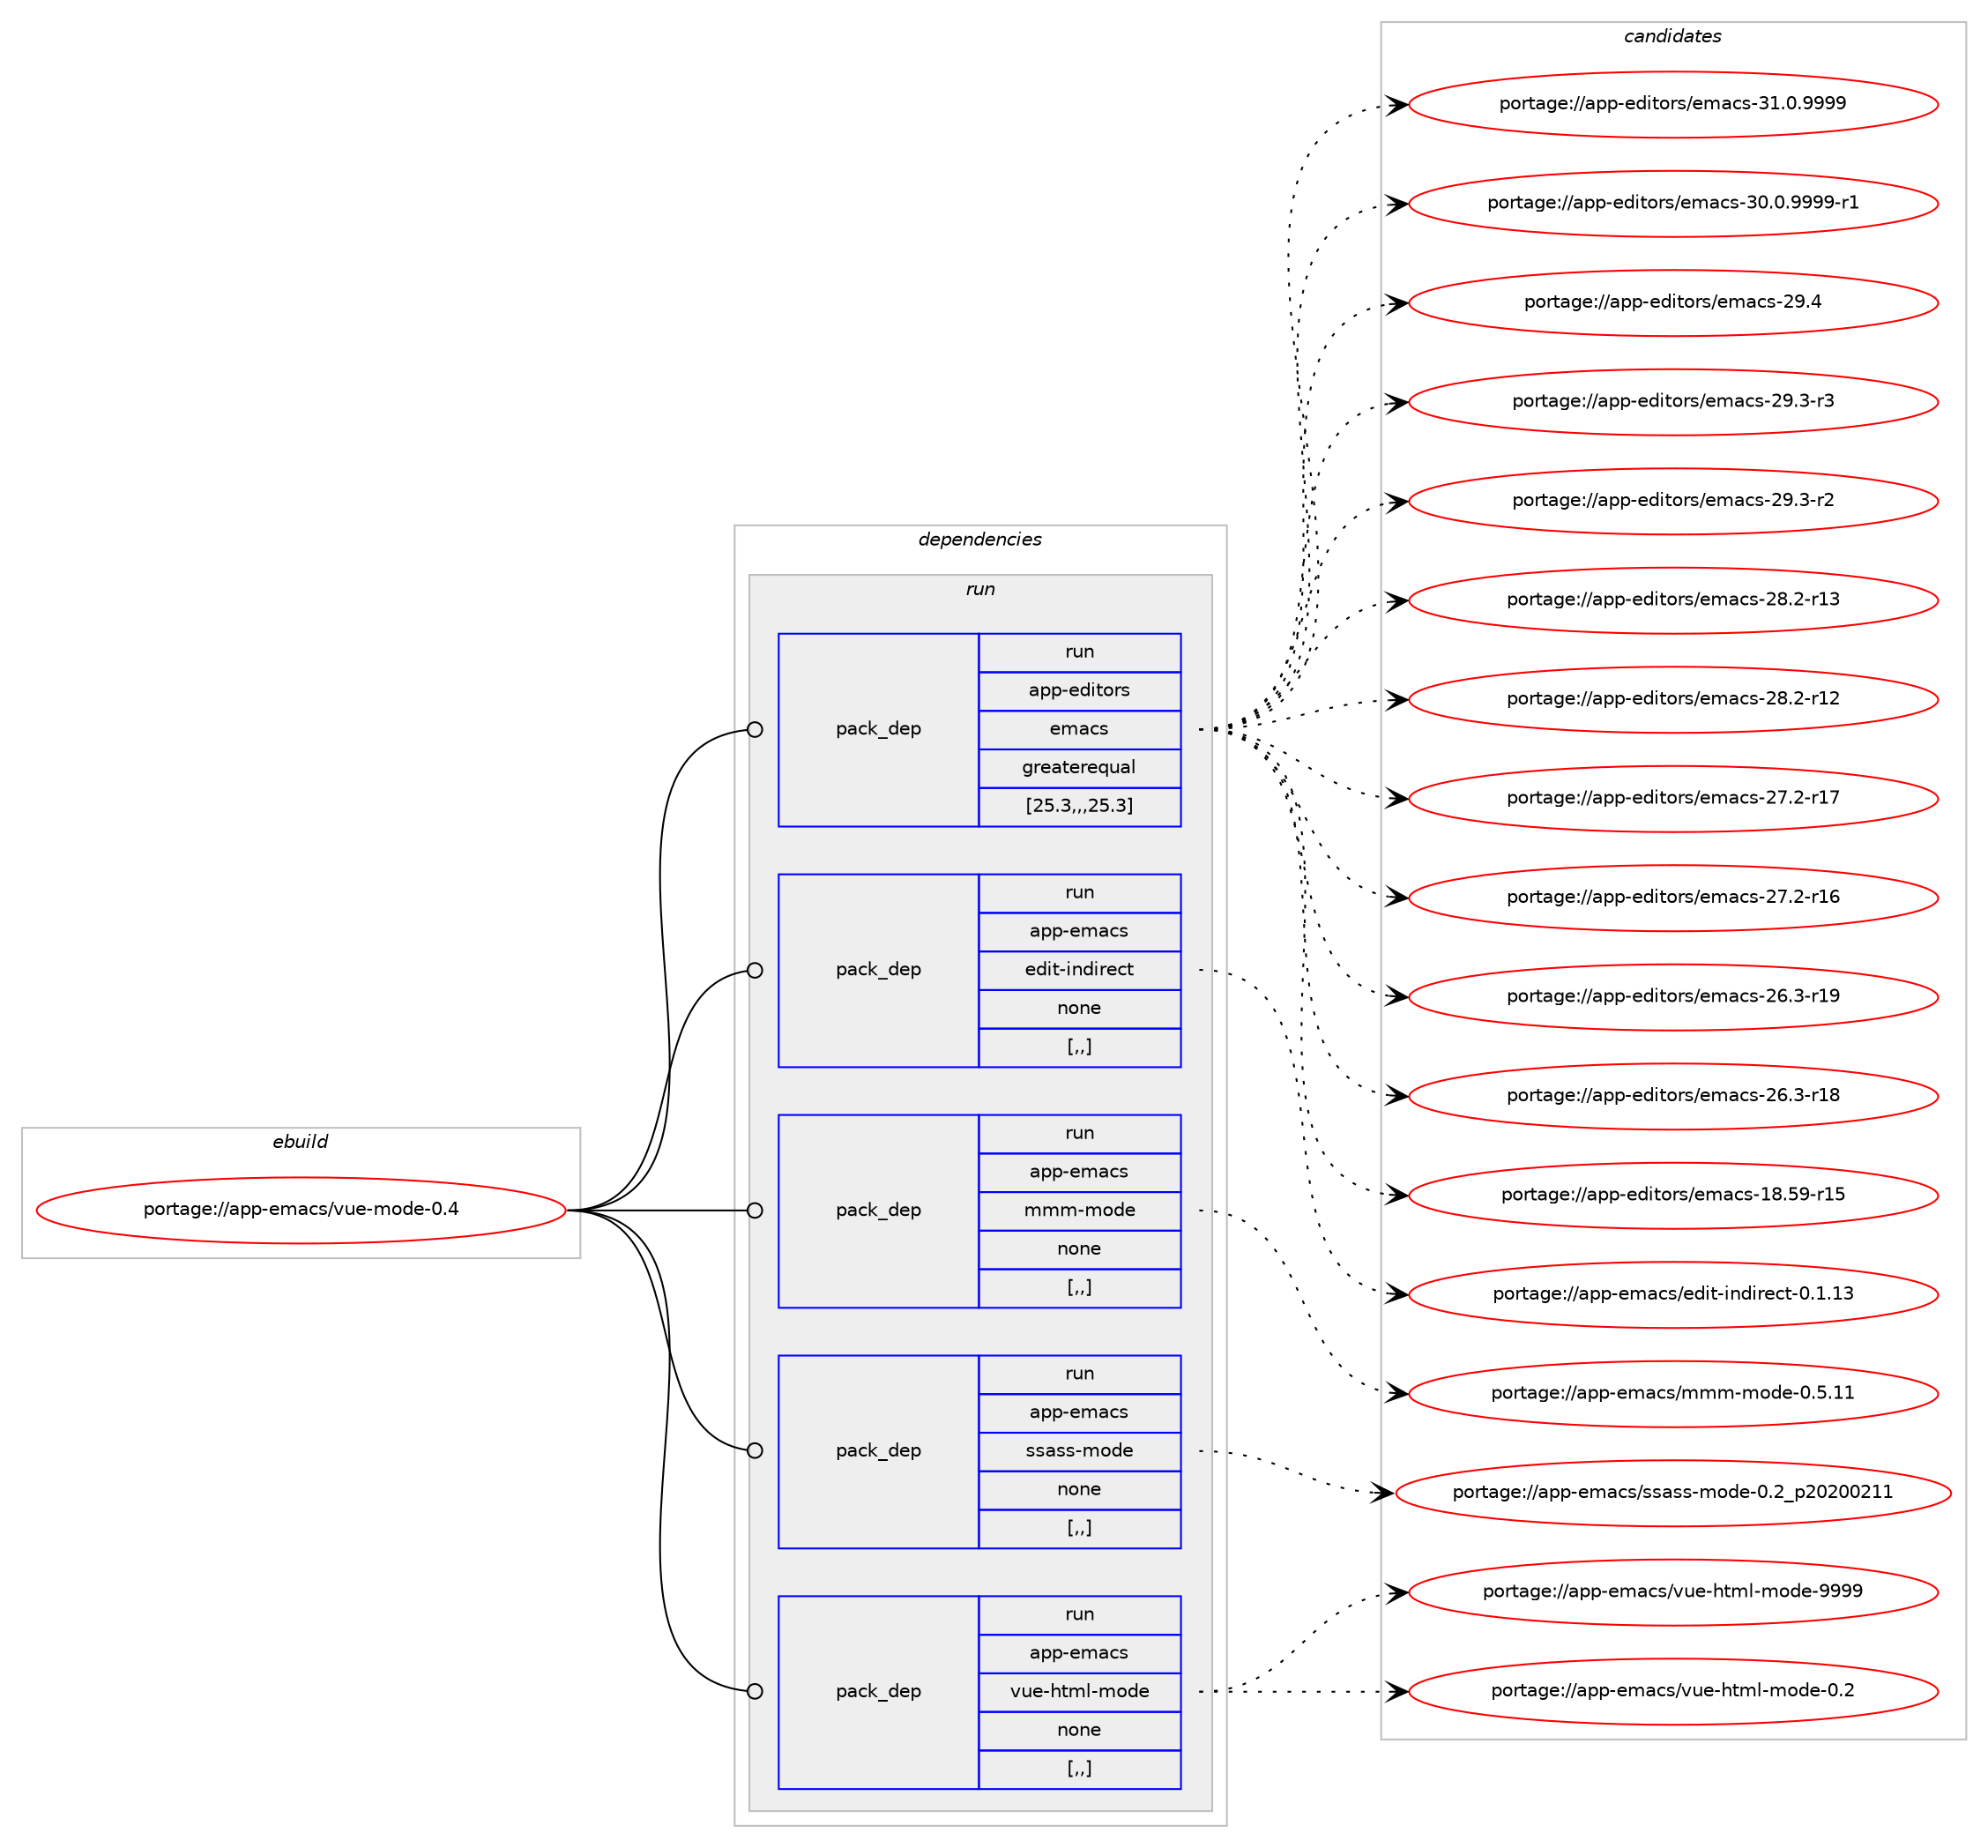 digraph prolog {

# *************
# Graph options
# *************

newrank=true;
concentrate=true;
compound=true;
graph [rankdir=LR,fontname=Helvetica,fontsize=10,ranksep=1.5];#, ranksep=2.5, nodesep=0.2];
edge  [arrowhead=vee];
node  [fontname=Helvetica,fontsize=10];

# **********
# The ebuild
# **********

subgraph cluster_leftcol {
color=gray;
label=<<i>ebuild</i>>;
id [label="portage://app-emacs/vue-mode-0.4", color=red, width=4, href="../app-emacs/vue-mode-0.4.svg"];
}

# ****************
# The dependencies
# ****************

subgraph cluster_midcol {
color=gray;
label=<<i>dependencies</i>>;
subgraph cluster_compile {
fillcolor="#eeeeee";
style=filled;
label=<<i>compile</i>>;
}
subgraph cluster_compileandrun {
fillcolor="#eeeeee";
style=filled;
label=<<i>compile and run</i>>;
}
subgraph cluster_run {
fillcolor="#eeeeee";
style=filled;
label=<<i>run</i>>;
subgraph pack17096 {
dependency23458 [label=<<TABLE BORDER="0" CELLBORDER="1" CELLSPACING="0" CELLPADDING="4" WIDTH="220"><TR><TD ROWSPAN="6" CELLPADDING="30">pack_dep</TD></TR><TR><TD WIDTH="110">run</TD></TR><TR><TD>app-editors</TD></TR><TR><TD>emacs</TD></TR><TR><TD>greaterequal</TD></TR><TR><TD>[25.3,,,25.3]</TD></TR></TABLE>>, shape=none, color=blue];
}
id:e -> dependency23458:w [weight=20,style="solid",arrowhead="odot"];
subgraph pack17097 {
dependency23459 [label=<<TABLE BORDER="0" CELLBORDER="1" CELLSPACING="0" CELLPADDING="4" WIDTH="220"><TR><TD ROWSPAN="6" CELLPADDING="30">pack_dep</TD></TR><TR><TD WIDTH="110">run</TD></TR><TR><TD>app-emacs</TD></TR><TR><TD>edit-indirect</TD></TR><TR><TD>none</TD></TR><TR><TD>[,,]</TD></TR></TABLE>>, shape=none, color=blue];
}
id:e -> dependency23459:w [weight=20,style="solid",arrowhead="odot"];
subgraph pack17098 {
dependency23460 [label=<<TABLE BORDER="0" CELLBORDER="1" CELLSPACING="0" CELLPADDING="4" WIDTH="220"><TR><TD ROWSPAN="6" CELLPADDING="30">pack_dep</TD></TR><TR><TD WIDTH="110">run</TD></TR><TR><TD>app-emacs</TD></TR><TR><TD>mmm-mode</TD></TR><TR><TD>none</TD></TR><TR><TD>[,,]</TD></TR></TABLE>>, shape=none, color=blue];
}
id:e -> dependency23460:w [weight=20,style="solid",arrowhead="odot"];
subgraph pack17099 {
dependency23461 [label=<<TABLE BORDER="0" CELLBORDER="1" CELLSPACING="0" CELLPADDING="4" WIDTH="220"><TR><TD ROWSPAN="6" CELLPADDING="30">pack_dep</TD></TR><TR><TD WIDTH="110">run</TD></TR><TR><TD>app-emacs</TD></TR><TR><TD>ssass-mode</TD></TR><TR><TD>none</TD></TR><TR><TD>[,,]</TD></TR></TABLE>>, shape=none, color=blue];
}
id:e -> dependency23461:w [weight=20,style="solid",arrowhead="odot"];
subgraph pack17100 {
dependency23462 [label=<<TABLE BORDER="0" CELLBORDER="1" CELLSPACING="0" CELLPADDING="4" WIDTH="220"><TR><TD ROWSPAN="6" CELLPADDING="30">pack_dep</TD></TR><TR><TD WIDTH="110">run</TD></TR><TR><TD>app-emacs</TD></TR><TR><TD>vue-html-mode</TD></TR><TR><TD>none</TD></TR><TR><TD>[,,]</TD></TR></TABLE>>, shape=none, color=blue];
}
id:e -> dependency23462:w [weight=20,style="solid",arrowhead="odot"];
}
}

# **************
# The candidates
# **************

subgraph cluster_choices {
rank=same;
color=gray;
label=<<i>candidates</i>>;

subgraph choice17096 {
color=black;
nodesep=1;
choice971121124510110010511611111411547101109979911545514946484657575757 [label="portage://app-editors/emacs-31.0.9999", color=red, width=4,href="../app-editors/emacs-31.0.9999.svg"];
choice9711211245101100105116111114115471011099799115455148464846575757574511449 [label="portage://app-editors/emacs-30.0.9999-r1", color=red, width=4,href="../app-editors/emacs-30.0.9999-r1.svg"];
choice97112112451011001051161111141154710110997991154550574652 [label="portage://app-editors/emacs-29.4", color=red, width=4,href="../app-editors/emacs-29.4.svg"];
choice971121124510110010511611111411547101109979911545505746514511451 [label="portage://app-editors/emacs-29.3-r3", color=red, width=4,href="../app-editors/emacs-29.3-r3.svg"];
choice971121124510110010511611111411547101109979911545505746514511450 [label="portage://app-editors/emacs-29.3-r2", color=red, width=4,href="../app-editors/emacs-29.3-r2.svg"];
choice97112112451011001051161111141154710110997991154550564650451144951 [label="portage://app-editors/emacs-28.2-r13", color=red, width=4,href="../app-editors/emacs-28.2-r13.svg"];
choice97112112451011001051161111141154710110997991154550564650451144950 [label="portage://app-editors/emacs-28.2-r12", color=red, width=4,href="../app-editors/emacs-28.2-r12.svg"];
choice97112112451011001051161111141154710110997991154550554650451144955 [label="portage://app-editors/emacs-27.2-r17", color=red, width=4,href="../app-editors/emacs-27.2-r17.svg"];
choice97112112451011001051161111141154710110997991154550554650451144954 [label="portage://app-editors/emacs-27.2-r16", color=red, width=4,href="../app-editors/emacs-27.2-r16.svg"];
choice97112112451011001051161111141154710110997991154550544651451144957 [label="portage://app-editors/emacs-26.3-r19", color=red, width=4,href="../app-editors/emacs-26.3-r19.svg"];
choice97112112451011001051161111141154710110997991154550544651451144956 [label="portage://app-editors/emacs-26.3-r18", color=red, width=4,href="../app-editors/emacs-26.3-r18.svg"];
choice9711211245101100105116111114115471011099799115454956465357451144953 [label="portage://app-editors/emacs-18.59-r15", color=red, width=4,href="../app-editors/emacs-18.59-r15.svg"];
dependency23458:e -> choice971121124510110010511611111411547101109979911545514946484657575757:w [style=dotted,weight="100"];
dependency23458:e -> choice9711211245101100105116111114115471011099799115455148464846575757574511449:w [style=dotted,weight="100"];
dependency23458:e -> choice97112112451011001051161111141154710110997991154550574652:w [style=dotted,weight="100"];
dependency23458:e -> choice971121124510110010511611111411547101109979911545505746514511451:w [style=dotted,weight="100"];
dependency23458:e -> choice971121124510110010511611111411547101109979911545505746514511450:w [style=dotted,weight="100"];
dependency23458:e -> choice97112112451011001051161111141154710110997991154550564650451144951:w [style=dotted,weight="100"];
dependency23458:e -> choice97112112451011001051161111141154710110997991154550564650451144950:w [style=dotted,weight="100"];
dependency23458:e -> choice97112112451011001051161111141154710110997991154550554650451144955:w [style=dotted,weight="100"];
dependency23458:e -> choice97112112451011001051161111141154710110997991154550554650451144954:w [style=dotted,weight="100"];
dependency23458:e -> choice97112112451011001051161111141154710110997991154550544651451144957:w [style=dotted,weight="100"];
dependency23458:e -> choice97112112451011001051161111141154710110997991154550544651451144956:w [style=dotted,weight="100"];
dependency23458:e -> choice9711211245101100105116111114115471011099799115454956465357451144953:w [style=dotted,weight="100"];
}
subgraph choice17097 {
color=black;
nodesep=1;
choice9711211245101109979911547101100105116451051101001051141019911645484649464951 [label="portage://app-emacs/edit-indirect-0.1.13", color=red, width=4,href="../app-emacs/edit-indirect-0.1.13.svg"];
dependency23459:e -> choice9711211245101109979911547101100105116451051101001051141019911645484649464951:w [style=dotted,weight="100"];
}
subgraph choice17098 {
color=black;
nodesep=1;
choice97112112451011099799115471091091094510911110010145484653464949 [label="portage://app-emacs/mmm-mode-0.5.11", color=red, width=4,href="../app-emacs/mmm-mode-0.5.11.svg"];
dependency23460:e -> choice97112112451011099799115471091091094510911110010145484653464949:w [style=dotted,weight="100"];
}
subgraph choice17099 {
color=black;
nodesep=1;
choice9711211245101109979911547115115971151154510911110010145484650951125048504848504949 [label="portage://app-emacs/ssass-mode-0.2_p20200211", color=red, width=4,href="../app-emacs/ssass-mode-0.2_p20200211.svg"];
dependency23461:e -> choice9711211245101109979911547115115971151154510911110010145484650951125048504848504949:w [style=dotted,weight="100"];
}
subgraph choice17100 {
color=black;
nodesep=1;
choice971121124510110997991154711811710145104116109108451091111001014557575757 [label="portage://app-emacs/vue-html-mode-9999", color=red, width=4,href="../app-emacs/vue-html-mode-9999.svg"];
choice9711211245101109979911547118117101451041161091084510911110010145484650 [label="portage://app-emacs/vue-html-mode-0.2", color=red, width=4,href="../app-emacs/vue-html-mode-0.2.svg"];
dependency23462:e -> choice971121124510110997991154711811710145104116109108451091111001014557575757:w [style=dotted,weight="100"];
dependency23462:e -> choice9711211245101109979911547118117101451041161091084510911110010145484650:w [style=dotted,weight="100"];
}
}

}
